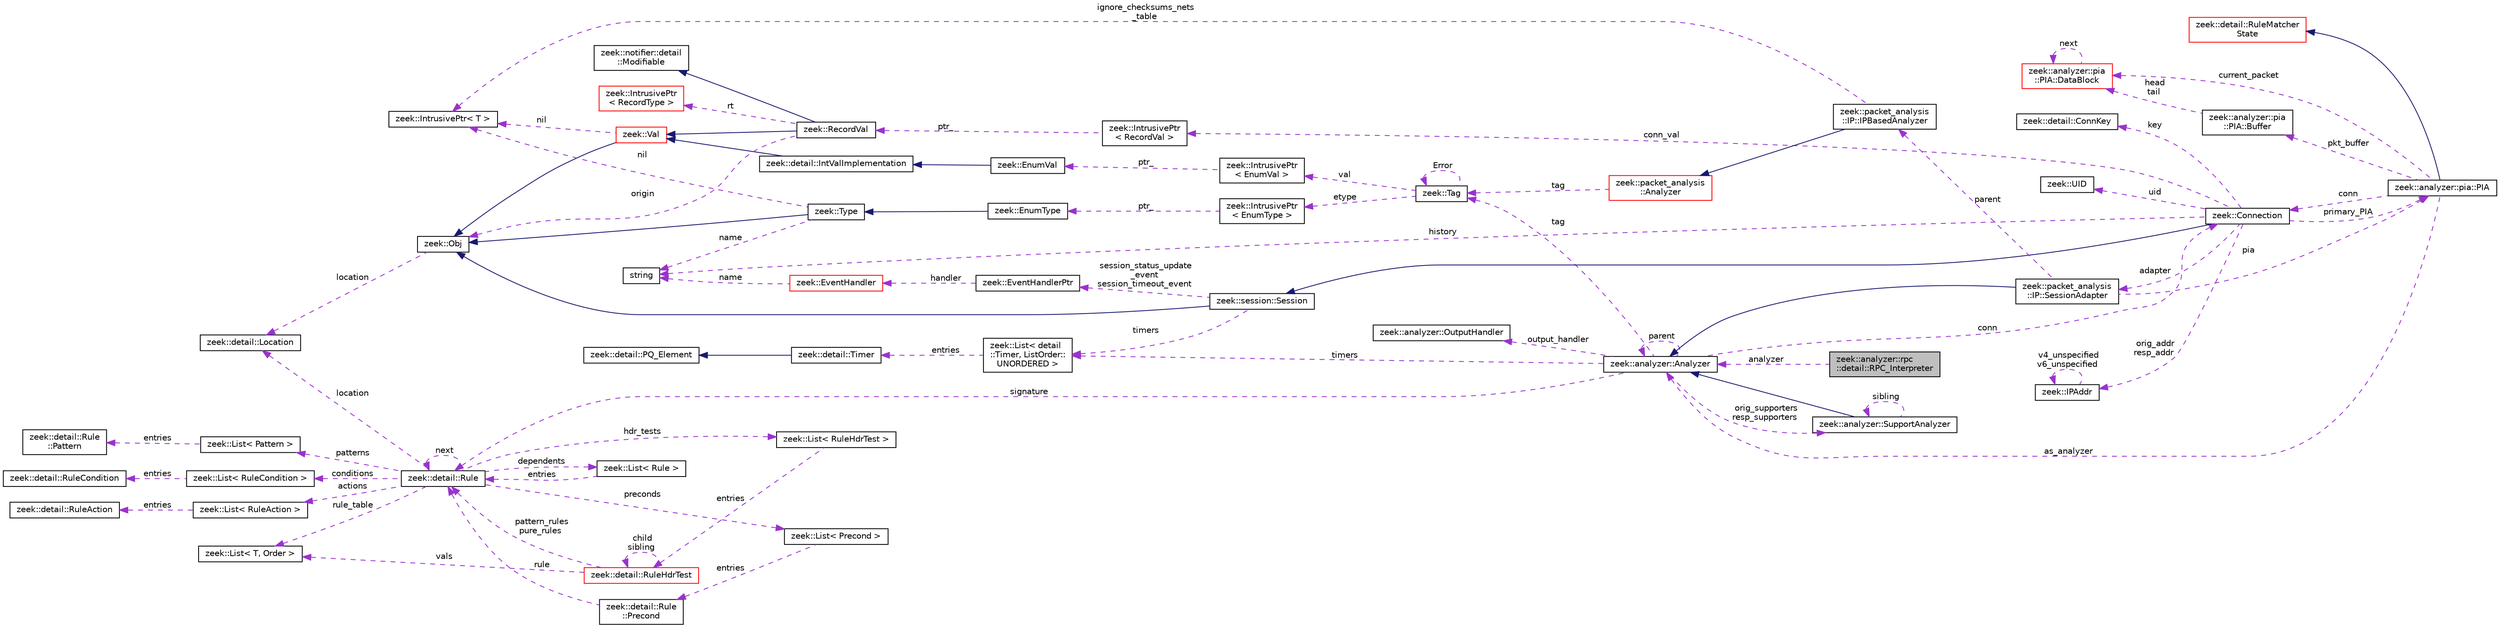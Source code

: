 digraph "zeek::analyzer::rpc::detail::RPC_Interpreter"
{
 // LATEX_PDF_SIZE
  edge [fontname="Helvetica",fontsize="10",labelfontname="Helvetica",labelfontsize="10"];
  node [fontname="Helvetica",fontsize="10",shape=record];
  rankdir="LR";
  Node1 [label="zeek::analyzer::rpc\l::detail::RPC_Interpreter",height=0.2,width=0.4,color="black", fillcolor="grey75", style="filled", fontcolor="black",tooltip=" "];
  Node2 -> Node1 [dir="back",color="darkorchid3",fontsize="10",style="dashed",label=" analyzer" ,fontname="Helvetica"];
  Node2 [label="zeek::analyzer::Analyzer",height=0.2,width=0.4,color="black", fillcolor="white", style="filled",URL="$d0/d4f/classzeek_1_1analyzer_1_1Analyzer.html",tooltip=" "];
  Node3 -> Node2 [dir="back",color="darkorchid3",fontsize="10",style="dashed",label=" tag" ,fontname="Helvetica"];
  Node3 [label="zeek::Tag",height=0.2,width=0.4,color="black", fillcolor="white", style="filled",URL="$d3/dd0/classzeek_1_1Tag.html",tooltip=" "];
  Node3 -> Node3 [dir="back",color="darkorchid3",fontsize="10",style="dashed",label=" Error" ,fontname="Helvetica"];
  Node4 -> Node3 [dir="back",color="darkorchid3",fontsize="10",style="dashed",label=" val" ,fontname="Helvetica"];
  Node4 [label="zeek::IntrusivePtr\l\< EnumVal \>",height=0.2,width=0.4,color="black", fillcolor="white", style="filled",URL="$d6/dba/classzeek_1_1IntrusivePtr.html",tooltip=" "];
  Node5 -> Node4 [dir="back",color="darkorchid3",fontsize="10",style="dashed",label=" ptr_" ,fontname="Helvetica"];
  Node5 [label="zeek::EnumVal",height=0.2,width=0.4,color="black", fillcolor="white", style="filled",URL="$dc/da0/classzeek_1_1EnumVal.html",tooltip=" "];
  Node6 -> Node5 [dir="back",color="midnightblue",fontsize="10",style="solid",fontname="Helvetica"];
  Node6 [label="zeek::detail::IntValImplementation",height=0.2,width=0.4,color="black", fillcolor="white", style="filled",URL="$db/d72/classzeek_1_1detail_1_1IntValImplementation.html",tooltip=" "];
  Node7 -> Node6 [dir="back",color="midnightblue",fontsize="10",style="solid",fontname="Helvetica"];
  Node7 [label="zeek::Val",height=0.2,width=0.4,color="red", fillcolor="white", style="filled",URL="$de/d49/classzeek_1_1Val.html",tooltip=" "];
  Node8 -> Node7 [dir="back",color="midnightblue",fontsize="10",style="solid",fontname="Helvetica"];
  Node8 [label="zeek::Obj",height=0.2,width=0.4,color="black", fillcolor="white", style="filled",URL="$dd/df1/classzeek_1_1Obj.html",tooltip=" "];
  Node9 -> Node8 [dir="back",color="darkorchid3",fontsize="10",style="dashed",label=" location" ,fontname="Helvetica"];
  Node9 [label="zeek::detail::Location",height=0.2,width=0.4,color="black", fillcolor="white", style="filled",URL="$d5/d1d/classzeek_1_1detail_1_1Location.html",tooltip=" "];
  Node10 -> Node7 [dir="back",color="darkorchid3",fontsize="10",style="dashed",label=" nil" ,fontname="Helvetica"];
  Node10 [label="zeek::IntrusivePtr\< T \>",height=0.2,width=0.4,color="black", fillcolor="white", style="filled",URL="$d6/dba/classzeek_1_1IntrusivePtr.html",tooltip=" "];
  Node14 -> Node3 [dir="back",color="darkorchid3",fontsize="10",style="dashed",label=" etype" ,fontname="Helvetica"];
  Node14 [label="zeek::IntrusivePtr\l\< EnumType \>",height=0.2,width=0.4,color="black", fillcolor="white", style="filled",URL="$d6/dba/classzeek_1_1IntrusivePtr.html",tooltip=" "];
  Node15 -> Node14 [dir="back",color="darkorchid3",fontsize="10",style="dashed",label=" ptr_" ,fontname="Helvetica"];
  Node15 [label="zeek::EnumType",height=0.2,width=0.4,color="black", fillcolor="white", style="filled",URL="$d4/d24/classzeek_1_1EnumType.html",tooltip=" "];
  Node12 -> Node15 [dir="back",color="midnightblue",fontsize="10",style="solid",fontname="Helvetica"];
  Node12 [label="zeek::Type",height=0.2,width=0.4,color="black", fillcolor="white", style="filled",URL="$d0/d4f/classzeek_1_1Type.html",tooltip=" "];
  Node8 -> Node12 [dir="back",color="midnightblue",fontsize="10",style="solid",fontname="Helvetica"];
  Node10 -> Node12 [dir="back",color="darkorchid3",fontsize="10",style="dashed",label=" nil" ,fontname="Helvetica"];
  Node13 -> Node12 [dir="back",color="darkorchid3",fontsize="10",style="dashed",label=" name" ,fontname="Helvetica"];
  Node13 [label="string",height=0.2,width=0.4,color="black", fillcolor="white", style="filled",tooltip=" "];
  Node16 -> Node2 [dir="back",color="darkorchid3",fontsize="10",style="dashed",label=" conn" ,fontname="Helvetica"];
  Node16 [label="zeek::Connection",height=0.2,width=0.4,color="black", fillcolor="white", style="filled",URL="$d0/d12/classzeek_1_1Connection.html",tooltip=" "];
  Node17 -> Node16 [dir="back",color="midnightblue",fontsize="10",style="solid",fontname="Helvetica"];
  Node17 [label="zeek::session::Session",height=0.2,width=0.4,color="black", fillcolor="white", style="filled",URL="$d0/dce/classzeek_1_1session_1_1Session.html",tooltip=" "];
  Node8 -> Node17 [dir="back",color="midnightblue",fontsize="10",style="solid",fontname="Helvetica"];
  Node18 -> Node17 [dir="back",color="darkorchid3",fontsize="10",style="dashed",label=" timers" ,fontname="Helvetica"];
  Node18 [label="zeek::List\< detail\l::Timer, ListOrder::\lUNORDERED \>",height=0.2,width=0.4,color="black", fillcolor="white", style="filled",URL="$d2/d8d/classzeek_1_1List.html",tooltip=" "];
  Node19 -> Node18 [dir="back",color="darkorchid3",fontsize="10",style="dashed",label=" entries" ,fontname="Helvetica"];
  Node19 [label="zeek::detail::Timer",height=0.2,width=0.4,color="black", fillcolor="white", style="filled",URL="$d1/da2/classzeek_1_1detail_1_1Timer.html",tooltip=" "];
  Node20 -> Node19 [dir="back",color="midnightblue",fontsize="10",style="solid",fontname="Helvetica"];
  Node20 [label="zeek::detail::PQ_Element",height=0.2,width=0.4,color="black", fillcolor="white", style="filled",URL="$df/d3d/classzeek_1_1detail_1_1PQ__Element.html",tooltip=" "];
  Node21 -> Node17 [dir="back",color="darkorchid3",fontsize="10",style="dashed",label=" session_status_update\l_event\nsession_timeout_event" ,fontname="Helvetica"];
  Node21 [label="zeek::EventHandlerPtr",height=0.2,width=0.4,color="black", fillcolor="white", style="filled",URL="$d7/dc7/classzeek_1_1EventHandlerPtr.html",tooltip=" "];
  Node22 -> Node21 [dir="back",color="darkorchid3",fontsize="10",style="dashed",label=" handler" ,fontname="Helvetica"];
  Node22 [label="zeek::EventHandler",height=0.2,width=0.4,color="red", fillcolor="white", style="filled",URL="$d2/d39/classzeek_1_1EventHandler.html",tooltip=" "];
  Node13 -> Node22 [dir="back",color="darkorchid3",fontsize="10",style="dashed",label=" name" ,fontname="Helvetica"];
  Node33 -> Node16 [dir="back",color="darkorchid3",fontsize="10",style="dashed",label=" orig_addr\nresp_addr" ,fontname="Helvetica"];
  Node33 [label="zeek::IPAddr",height=0.2,width=0.4,color="black", fillcolor="white", style="filled",URL="$df/de6/classzeek_1_1IPAddr.html",tooltip=" "];
  Node33 -> Node33 [dir="back",color="darkorchid3",fontsize="10",style="dashed",label=" v4_unspecified\nv6_unspecified" ,fontname="Helvetica"];
  Node34 -> Node16 [dir="back",color="darkorchid3",fontsize="10",style="dashed",label=" conn_val" ,fontname="Helvetica"];
  Node34 [label="zeek::IntrusivePtr\l\< RecordVal \>",height=0.2,width=0.4,color="black", fillcolor="white", style="filled",URL="$d6/dba/classzeek_1_1IntrusivePtr.html",tooltip=" "];
  Node35 -> Node34 [dir="back",color="darkorchid3",fontsize="10",style="dashed",label=" ptr_" ,fontname="Helvetica"];
  Node35 [label="zeek::RecordVal",height=0.2,width=0.4,color="black", fillcolor="white", style="filled",URL="$d7/d7e/classzeek_1_1RecordVal.html",tooltip=" "];
  Node7 -> Node35 [dir="back",color="midnightblue",fontsize="10",style="solid",fontname="Helvetica"];
  Node36 -> Node35 [dir="back",color="midnightblue",fontsize="10",style="solid",fontname="Helvetica"];
  Node36 [label="zeek::notifier::detail\l::Modifiable",height=0.2,width=0.4,color="black", fillcolor="white", style="filled",URL="$d8/d87/classzeek_1_1notifier_1_1detail_1_1Modifiable.html",tooltip=" "];
  Node8 -> Node35 [dir="back",color="darkorchid3",fontsize="10",style="dashed",label=" origin" ,fontname="Helvetica"];
  Node28 -> Node35 [dir="back",color="darkorchid3",fontsize="10",style="dashed",label=" rt" ,fontname="Helvetica"];
  Node28 [label="zeek::IntrusivePtr\l\< RecordType \>",height=0.2,width=0.4,color="red", fillcolor="white", style="filled",URL="$d6/dba/classzeek_1_1IntrusivePtr.html",tooltip=" "];
  Node37 -> Node16 [dir="back",color="darkorchid3",fontsize="10",style="dashed",label=" key" ,fontname="Helvetica"];
  Node37 [label="zeek::detail::ConnKey",height=0.2,width=0.4,color="black", fillcolor="white", style="filled",URL="$d6/dfc/classzeek_1_1detail_1_1ConnKey.html",tooltip=" "];
  Node13 -> Node16 [dir="back",color="darkorchid3",fontsize="10",style="dashed",label=" history" ,fontname="Helvetica"];
  Node38 -> Node16 [dir="back",color="darkorchid3",fontsize="10",style="dashed",label=" adapter" ,fontname="Helvetica"];
  Node38 [label="zeek::packet_analysis\l::IP::SessionAdapter",height=0.2,width=0.4,color="black", fillcolor="white", style="filled",URL="$d3/db4/classzeek_1_1packet__analysis_1_1IP_1_1SessionAdapter.html",tooltip=" "];
  Node2 -> Node38 [dir="back",color="midnightblue",fontsize="10",style="solid",fontname="Helvetica"];
  Node39 -> Node38 [dir="back",color="darkorchid3",fontsize="10",style="dashed",label=" parent" ,fontname="Helvetica"];
  Node39 [label="zeek::packet_analysis\l::IP::IPBasedAnalyzer",height=0.2,width=0.4,color="black", fillcolor="white", style="filled",URL="$df/d05/classzeek_1_1packet__analysis_1_1IP_1_1IPBasedAnalyzer.html",tooltip=" "];
  Node40 -> Node39 [dir="back",color="midnightblue",fontsize="10",style="solid",fontname="Helvetica"];
  Node40 [label="zeek::packet_analysis\l::Analyzer",height=0.2,width=0.4,color="red", fillcolor="white", style="filled",URL="$d0/db5/classzeek_1_1packet__analysis_1_1Analyzer.html",tooltip=" "];
  Node3 -> Node40 [dir="back",color="darkorchid3",fontsize="10",style="dashed",label=" tag" ,fontname="Helvetica"];
  Node10 -> Node39 [dir="back",color="darkorchid3",fontsize="10",style="dashed",label=" ignore_checksums_nets\l_table" ,fontname="Helvetica"];
  Node42 -> Node38 [dir="back",color="darkorchid3",fontsize="10",style="dashed",label=" pia" ,fontname="Helvetica"];
  Node42 [label="zeek::analyzer::pia::PIA",height=0.2,width=0.4,color="black", fillcolor="white", style="filled",URL="$dc/d39/classzeek_1_1analyzer_1_1pia_1_1PIA.html",tooltip=" "];
  Node43 -> Node42 [dir="back",color="midnightblue",fontsize="10",style="solid",fontname="Helvetica"];
  Node43 [label="zeek::detail::RuleMatcher\lState",height=0.2,width=0.4,color="red", fillcolor="white", style="filled",URL="$d2/d5d/classzeek_1_1detail_1_1RuleMatcherState.html",tooltip=" "];
  Node75 -> Node42 [dir="back",color="darkorchid3",fontsize="10",style="dashed",label=" pkt_buffer" ,fontname="Helvetica"];
  Node75 [label="zeek::analyzer::pia\l::PIA::Buffer",height=0.2,width=0.4,color="black", fillcolor="white", style="filled",URL="$dc/d06/structzeek_1_1analyzer_1_1pia_1_1PIA_1_1Buffer.html",tooltip=" "];
  Node76 -> Node75 [dir="back",color="darkorchid3",fontsize="10",style="dashed",label=" head\ntail" ,fontname="Helvetica"];
  Node76 [label="zeek::analyzer::pia\l::PIA::DataBlock",height=0.2,width=0.4,color="red", fillcolor="white", style="filled",URL="$dc/d39/classzeek_1_1analyzer_1_1pia_1_1PIA.html#dd/df9/structzeek_1_1analyzer_1_1pia_1_1PIA_1_1DataBlock",tooltip=" "];
  Node76 -> Node76 [dir="back",color="darkorchid3",fontsize="10",style="dashed",label=" next" ,fontname="Helvetica"];
  Node2 -> Node42 [dir="back",color="darkorchid3",fontsize="10",style="dashed",label=" as_analyzer" ,fontname="Helvetica"];
  Node16 -> Node42 [dir="back",color="darkorchid3",fontsize="10",style="dashed",label=" conn" ,fontname="Helvetica"];
  Node76 -> Node42 [dir="back",color="darkorchid3",fontsize="10",style="dashed",label=" current_packet" ,fontname="Helvetica"];
  Node42 -> Node16 [dir="back",color="darkorchid3",fontsize="10",style="dashed",label=" primary_PIA" ,fontname="Helvetica"];
  Node80 -> Node16 [dir="back",color="darkorchid3",fontsize="10",style="dashed",label=" uid" ,fontname="Helvetica"];
  Node80 [label="zeek::UID",height=0.2,width=0.4,color="black", fillcolor="white", style="filled",URL="$db/dea/classzeek_1_1UID.html",tooltip=" "];
  Node2 -> Node2 [dir="back",color="darkorchid3",fontsize="10",style="dashed",label=" parent" ,fontname="Helvetica"];
  Node62 -> Node2 [dir="back",color="darkorchid3",fontsize="10",style="dashed",label=" signature" ,fontname="Helvetica"];
  Node62 [label="zeek::detail::Rule",height=0.2,width=0.4,color="black", fillcolor="white", style="filled",URL="$d2/d1d/classzeek_1_1detail_1_1Rule.html",tooltip=" "];
  Node56 -> Node62 [dir="back",color="darkorchid3",fontsize="10",style="dashed",label=" hdr_tests" ,fontname="Helvetica"];
  Node56 [label="zeek::List\< RuleHdrTest \>",height=0.2,width=0.4,color="black", fillcolor="white", style="filled",URL="$d2/d8d/classzeek_1_1List.html",tooltip=" "];
  Node57 -> Node56 [dir="back",color="darkorchid3",fontsize="10",style="dashed",label=" entries" ,fontname="Helvetica"];
  Node57 [label="zeek::detail::RuleHdrTest",height=0.2,width=0.4,color="red", fillcolor="white", style="filled",URL="$d4/d72/classzeek_1_1detail_1_1RuleHdrTest.html",tooltip=" "];
  Node30 -> Node57 [dir="back",color="darkorchid3",fontsize="10",style="dashed",label=" vals" ,fontname="Helvetica"];
  Node30 [label="zeek::List\< T, Order \>",height=0.2,width=0.4,color="black", fillcolor="white", style="filled",URL="$d2/d8d/classzeek_1_1List.html",tooltip=" "];
  Node62 -> Node57 [dir="back",color="darkorchid3",fontsize="10",style="dashed",label=" pattern_rules\npure_rules" ,fontname="Helvetica"];
  Node57 -> Node57 [dir="back",color="darkorchid3",fontsize="10",style="dashed",label=" child\nsibling" ,fontname="Helvetica"];
  Node63 -> Node62 [dir="back",color="darkorchid3",fontsize="10",style="dashed",label=" conditions" ,fontname="Helvetica"];
  Node63 [label="zeek::List\< RuleCondition \>",height=0.2,width=0.4,color="black", fillcolor="white", style="filled",URL="$d2/d8d/classzeek_1_1List.html",tooltip=" "];
  Node64 -> Node63 [dir="back",color="darkorchid3",fontsize="10",style="dashed",label=" entries" ,fontname="Helvetica"];
  Node64 [label="zeek::detail::RuleCondition",height=0.2,width=0.4,color="black", fillcolor="white", style="filled",URL="$d1/df4/classzeek_1_1detail_1_1RuleCondition.html",tooltip=" "];
  Node65 -> Node62 [dir="back",color="darkorchid3",fontsize="10",style="dashed",label=" actions" ,fontname="Helvetica"];
  Node65 [label="zeek::List\< RuleAction \>",height=0.2,width=0.4,color="black", fillcolor="white", style="filled",URL="$d2/d8d/classzeek_1_1List.html",tooltip=" "];
  Node66 -> Node65 [dir="back",color="darkorchid3",fontsize="10",style="dashed",label=" entries" ,fontname="Helvetica"];
  Node66 [label="zeek::detail::RuleAction",height=0.2,width=0.4,color="black", fillcolor="white", style="filled",URL="$d9/dec/classzeek_1_1detail_1_1RuleAction.html",tooltip=" "];
  Node67 -> Node62 [dir="back",color="darkorchid3",fontsize="10",style="dashed",label=" preconds" ,fontname="Helvetica"];
  Node67 [label="zeek::List\< Precond \>",height=0.2,width=0.4,color="black", fillcolor="white", style="filled",URL="$d2/d8d/classzeek_1_1List.html",tooltip=" "];
  Node68 -> Node67 [dir="back",color="darkorchid3",fontsize="10",style="dashed",label=" entries" ,fontname="Helvetica"];
  Node68 [label="zeek::detail::Rule\l::Precond",height=0.2,width=0.4,color="black", fillcolor="white", style="filled",URL="$d2/d1d/classzeek_1_1detail_1_1Rule.html#d3/d77/structzeek_1_1detail_1_1Rule_1_1Precond",tooltip=" "];
  Node62 -> Node68 [dir="back",color="darkorchid3",fontsize="10",style="dashed",label=" rule" ,fontname="Helvetica"];
  Node69 -> Node62 [dir="back",color="darkorchid3",fontsize="10",style="dashed",label=" dependents" ,fontname="Helvetica"];
  Node69 [label="zeek::List\< Rule \>",height=0.2,width=0.4,color="black", fillcolor="white", style="filled",URL="$d2/d8d/classzeek_1_1List.html",tooltip=" "];
  Node62 -> Node69 [dir="back",color="darkorchid3",fontsize="10",style="dashed",label=" entries" ,fontname="Helvetica"];
  Node70 -> Node62 [dir="back",color="darkorchid3",fontsize="10",style="dashed",label=" patterns" ,fontname="Helvetica"];
  Node70 [label="zeek::List\< Pattern \>",height=0.2,width=0.4,color="black", fillcolor="white", style="filled",URL="$d2/d8d/classzeek_1_1List.html",tooltip=" "];
  Node71 -> Node70 [dir="back",color="darkorchid3",fontsize="10",style="dashed",label=" entries" ,fontname="Helvetica"];
  Node71 [label="zeek::detail::Rule\l::Pattern",height=0.2,width=0.4,color="black", fillcolor="white", style="filled",URL="$d2/d1d/classzeek_1_1detail_1_1Rule.html#db/da5/structzeek_1_1detail_1_1Rule_1_1Pattern",tooltip=" "];
  Node62 -> Node62 [dir="back",color="darkorchid3",fontsize="10",style="dashed",label=" next" ,fontname="Helvetica"];
  Node9 -> Node62 [dir="back",color="darkorchid3",fontsize="10",style="dashed",label=" location" ,fontname="Helvetica"];
  Node30 -> Node62 [dir="back",color="darkorchid3",fontsize="10",style="dashed",label=" rule_table" ,fontname="Helvetica"];
  Node81 -> Node2 [dir="back",color="darkorchid3",fontsize="10",style="dashed",label=" output_handler" ,fontname="Helvetica"];
  Node81 [label="zeek::analyzer::OutputHandler",height=0.2,width=0.4,color="black", fillcolor="white", style="filled",URL="$db/d31/classzeek_1_1analyzer_1_1OutputHandler.html",tooltip=" "];
  Node82 -> Node2 [dir="back",color="darkorchid3",fontsize="10",style="dashed",label=" orig_supporters\nresp_supporters" ,fontname="Helvetica"];
  Node82 [label="zeek::analyzer::SupportAnalyzer",height=0.2,width=0.4,color="black", fillcolor="white", style="filled",URL="$d6/d22/classzeek_1_1analyzer_1_1SupportAnalyzer.html",tooltip=" "];
  Node2 -> Node82 [dir="back",color="midnightblue",fontsize="10",style="solid",fontname="Helvetica"];
  Node82 -> Node82 [dir="back",color="darkorchid3",fontsize="10",style="dashed",label=" sibling" ,fontname="Helvetica"];
  Node18 -> Node2 [dir="back",color="darkorchid3",fontsize="10",style="dashed",label=" timers" ,fontname="Helvetica"];
}
